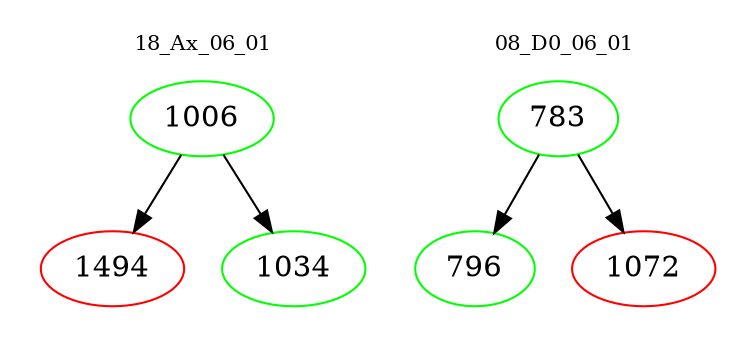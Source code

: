 digraph{
subgraph cluster_0 {
color = white
label = "18_Ax_06_01";
fontsize=10;
T0_1006 [label="1006", color="green"]
T0_1006 -> T0_1494 [color="black"]
T0_1494 [label="1494", color="red"]
T0_1006 -> T0_1034 [color="black"]
T0_1034 [label="1034", color="green"]
}
subgraph cluster_1 {
color = white
label = "08_D0_06_01";
fontsize=10;
T1_783 [label="783", color="green"]
T1_783 -> T1_796 [color="black"]
T1_796 [label="796", color="green"]
T1_783 -> T1_1072 [color="black"]
T1_1072 [label="1072", color="red"]
}
}
